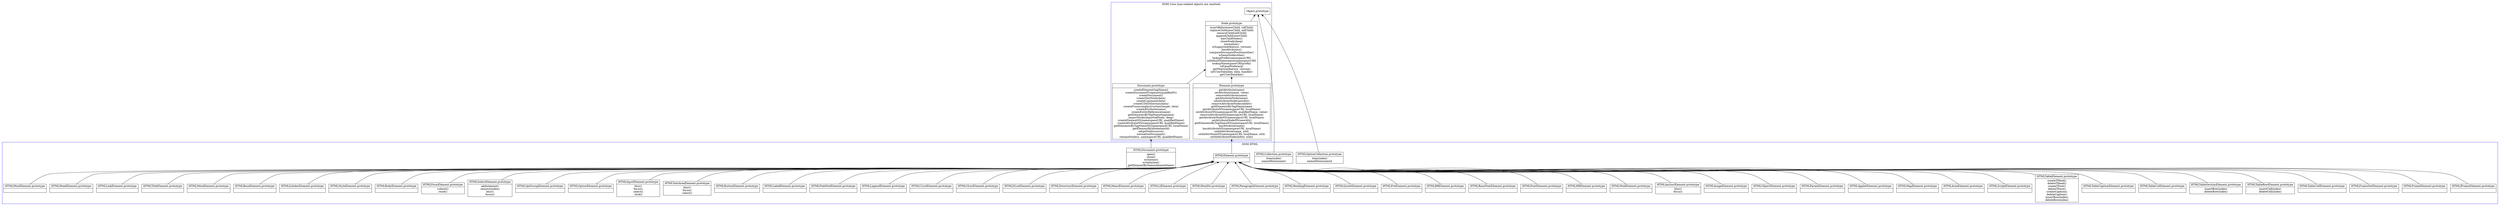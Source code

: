 digraph DOMProto {
  subgraph cluster_DOMCore {
    label="DOM Core (non-related objects are omitted)";
    color=blue;
    ObjProto [shape=box, label = "Object.prototype"];
    edge [dir=back];
    node [shape=record];
  /* First row : object name, 
     second row : list of APIs, 
     third row : list of properties */
    Document [label="{Document.prototype|createElement(tagName))\ncreateDocumentFragment(qualifiedN))\ncreateDocument()\ncreateTextNode(data)\ncreateComment(data)\ncreateCDATASection(data)\ncreateProcessingInstruction(target, data)\ncreateAttribute(name)\ncreateEntityReference(name)\ngetElementsByTagName(tagname)\nimportNode(importedNode, deep)\ncreateElementNS(namespaceURI, qualifiedName)\ncreateAttributeNS(namespaceURI, qualifiedName)\ngetElementsByTagNameNS(namespaceURI, localName)\ngetElementById(elementId)\nadoptNode(source)\nnormalizeDocument()\nrenameNode(n, namespaceURI, qualifiedName)}"];
    DOMNode -> Document;
    DOMNode [label="{Node.prototype|insertBefore(newChild, refChild)\nreplaceChild(newChild, oldChild)\nremoveChild(oldChild)\nappendChild(newChild)\nhasChildNodes()\ncloneNode(deep)\nnormalize()\nisSupported(feature, version)\nhasAttributes()\ncompareDocumentPosition(other)\nisSameNode(other)\nlookupPrefix(namespaceURI)\nisDefaultNamespace(namespaceURI)\nlookupNamespaceURI(prefix)\nisEqualNode(arg)\ngetFeature(feature, version)\nsetUserData(key, data, handler)\ngetUserData(key)}"];
    ObjProto -> DOMNode;
    Element [label="{Element.prototype|getAttribute(name)\nsetAttribute(name, value)\nremoveAttribute(name)\ngetAttributeNode(name)\nsetAttributeNode(newAttr)\nremoveAttributeNode(oldAttr)\ngetElementsByTagName(name\ngetAttributeNS(namespaceURI, localName)\nsetAttributeNS(namesapceURI, qualifiedName, value)\nremoveAttributeNS(namesapceURI, localName)\ngetAttributeNodeNS(namespaceURI, localName)\nsetAttributeNodeNS(newAttr)\ngetElementsByTagNameNS(namespaceURI, localName)\nhasAttribute(name)\nhasAttributeNS(namespaceURI, localName)\nsetIdAttribute(name, isId)\nsetIdAttributeNS(namespaceURI, localName, isId)\nsetIdAttributeNode(idAttr, isId))}"]
    DOMNode -> Element;
  }
  
  subgraph cluster_DOMHTML {
    label="DOM HTML";
    color=blue;
    edge [dir=back];
    node [shape=record];
  /* First row : object name, 
     second row : list of APIs, 
     third row : list of properties */
    HTMLCollection [label="{HTMLCollection.prototype|item(index)\nnamedItem(name)}"]
    ObjProto -> HTMLCollection
    HTMLOptionCollection [label="{HTMLOptionCollection.prototype|item(index)\nnamedItem(name)i}"]
    ObjProto -> HTMLOptionCollection
    HTMLDocument [label="{HTMLDocument.prototype|open()\nclose()\nwrite(text)\nwriteln(text)\ngetElementByName(elemenName)}"]
    Document -> HTMLDocument
    HTMLElement [label="{HTMLElement.prototype|}"]
    Element -> HTMLElement
    HTMLHtmlElement [label="{HTMLHtmlElement.prototype|}"]
    HTMLElement -> HTMLHtmlElement
    HTMLHeadElement [label="{HTMLHeadElement.prototype|}"]
    HTMLElement -> HTMLHeadElement
    HTMLLinkElement [label="{HTMLLinkElement.prototype|}"]
    HTMLElement -> HTMLLinkElement
    HTMLTitleElement [label="{HTMLTitleElement.prototype|}"]
    HTMLElement -> HTMLTitleElement
    HTMLMetaElement [label="{HTMLMetaElement.prototype|}"]
    HTMLElement -> HTMLMetaElement
    HTMLBaseElement [label="{HTMLBaseElement.prototype|}"]
    HTMLElement -> HTMLBaseElement
    HTMLIsIndexElement [label="{HTMLIsIndexElement.prototype|}"]
    HTMLElement -> HTMLIsIndexElement
    HTMLStyleElement [label="{HTMLStyleElement.prototype|}"]
    HTMLElement -> HTMLStyleElement
    HTMLBodyElement [label="{HTMLBodyElement.prototype|}"]
    HTMLElement -> HTMLBodyElement
    HTMLFormElement [label="{HTMLFormElement.prototype|submit()\nreset()}"]
    HTMLElement -> HTMLFormElement
    HTMLSelectElement [label="{HTMLSelectElement.prototype|add(element)\nremove(index)\nblur()\nfocus()}"]
    HTMLElement -> HTMLSelectElement
    HTMLOptGroupElement [label="{HTMLOptGroupElement.prototype|}"]
    HTMLElement -> HTMLOptGroupElement
    HTMLOptionElement [label="{HTMLOptionElement.prototype|}"]
    HTMLElement -> HTMLOptionElement
    HTMLInputElement [label="{HTMLInputElement.prototype|blur()\nfocus()\nselect()\nclick()}"]
    HTMLElement -> HTMLInputElement
    HTMLTextAreaElement [label="{HTMLTextAreaElement.prototype|blur()\nfocus()\nselect()}"]
    HTMLElement -> HTMLTextAreaElement
    HTMLButtonElement [label="{HTMLButtonElement.prototype|}"]
    HTMLElement -> HTMLButtonElement
    HTMLLabelElement [label="{HTMLLabelElement.prototype|}"]
    HTMLElement -> HTMLLabelElement
    HTMLFieldSetElement [label="{HTMLFieldSetElement.prototype|}"]
    HTMLElement -> HTMLFieldSetElement
    HTMLLegendElement [label="{HTMLLegendElement.prototype|}"]
    HTMLElement -> HTMLLegendElement
    HTMLUListElement [label="{HTMLUListElement.prototype|}"]
    HTMLElement -> HTMLUListElement
    HTMLOListElement [label="{HTMLOListElement.prototype|}"]
    HTMLElement -> HTMLOListElement
    HTMLDListElement [label="{HTMLDListElement.prototype|}"]
    HTMLElement -> HTMLDListElement
    HTMLDirectoryElement [label="{HTMLDirectoryElement.prototype|}"]
    HTMLElement -> HTMLDirectoryElement
    HTMLMenuElement [label="{HTMLMenuElement.prototype|}"]
    HTMLElement -> HTMLMenuElement
    HTMLLIElement [label="{HTMLLIElement.prototype|}"]
    HTMLElement -> HTMLLIElement
    HTMLDivElement [label="{HTMLHtmlDiv.prototype|}"]
    HTMLElement -> HTMLDivElement
    HTMLParagraphElement [label="{HTMLParagraphElement.prototype|}"]
    HTMLElement -> HTMLParagraphElement
    HTMLHeadingElement [label="{HTMLHeadingElement.prototype|}"]
    HTMLElement -> HTMLHeadingElement
    HTMLQuoteElement [label="{HTMLQuoteElement.prototype|}"]
    HTMLElement -> HTMLQuoteElement
    HTMLPreElement [label="{HTMLPreElement.prototype|}"]
    HTMLElement -> HTMLPreElement
    HTMLBRElement [label="{HTMLBRElement.prototype|}"]
    HTMLElement -> HTMLBRElement
    HTMLBaseFontElement [label="{HTMLBaseFontElement.prototype|}"]
    HTMLElement -> HTMLBaseFontElement
    HTMLFontElement [label="{HTMLFontElement.prototype|}"]
    HTMLElement -> HTMLFontElement
    HTMLHRElement [label="{HTMLHRElement.prototype|}"]
    HTMLElement -> HTMLHRElement
    HTMLModElement [label="{HTMLModElement.prototype|}"]
    HTMLElement -> HTMLModElement
    HTMLAnchorElement [label="{HTMLAnchorElement.prototype|blur()\nfocus()}"]
    HTMLElement -> HTMLAnchorElement
    HTMLImageElement [label="{HTMLImageElement.prototype|}"]
    HTMLElement -> HTMLImageElement
    HTMLObjectElement [label="{HTMLObjectElement.prototype|}"]
    HTMLElement -> HTMLObjectElement
    HTMLParamElement [label="{HTMLParamElement.prototype|}"]
    HTMLElement -> HTMLParamElement
    HTMLAppletElement [label="{HTMLAppletElement.prototype|}"]
    HTMLElement -> HTMLAppletElement
    HTMLMapElement [label="{HTMLMapElement.prototype|}"]
    HTMLElement -> HTMLMapElement
    HTMLAreaElement [label="{HTMLAreaElement.prototype|}"]
    HTMLElement -> HTMLAreaElement
    HTMLScriptElement [label="{HTMLScriptElement.prototype|}"]
    HTMLElement -> HTMLScriptElement
    HTMLTableElement [label="{HTMLTableElement.prototype|createTHead()\ndeleteTHead()\ncreateTFoot()\ndeleteTFoot()\ncreateCaption()\ndeleteCaption()\ninsertRow(index)\ndeleteRow(index)}"]
    HTMLElement -> HTMLTableElement
    HTMLTableCaptionElement [label="{HTMLTableCaptionElement.prototype|}"]
    HTMLElement -> HTMLTableCaptionElement
    HTMLTableColElement [label="{HTMLTableColElement.prototype|}"]
    HTMLElement -> HTMLTableColElement
    HTMLTableSectionElement [label="{HTMLTableSectionElement.prototype|insertRow(index)\ndeleteRow(index)}"]
    HTMLElement -> HTMLTableSectionElement
    HTMLTableRowElement [label="{HTMLTableRowElement.prototype|insertCell(index)\ndeleteCell(index)}"]
    HTMLElement -> HTMLTableRowElement
    HTMLTableCellElement [label="{HTMLTableCellElement.prototype|}"]
    HTMLElement -> HTMLTableCellElement
    HTMLFrameSetElement [label="{HTMLFrameSetElement.prototype|}"]
    HTMLElement -> HTMLFrameSetElement
    HTMLFrameElement [label="{HTMLFrameElement.prototype|}"]
    HTMLElement -> HTMLFrameElement
    HTMLIFrameElement [label="{HTMLIFrameElement.prototype|}"]
    HTMLElement -> HTMLIFrameElement
  }
}
